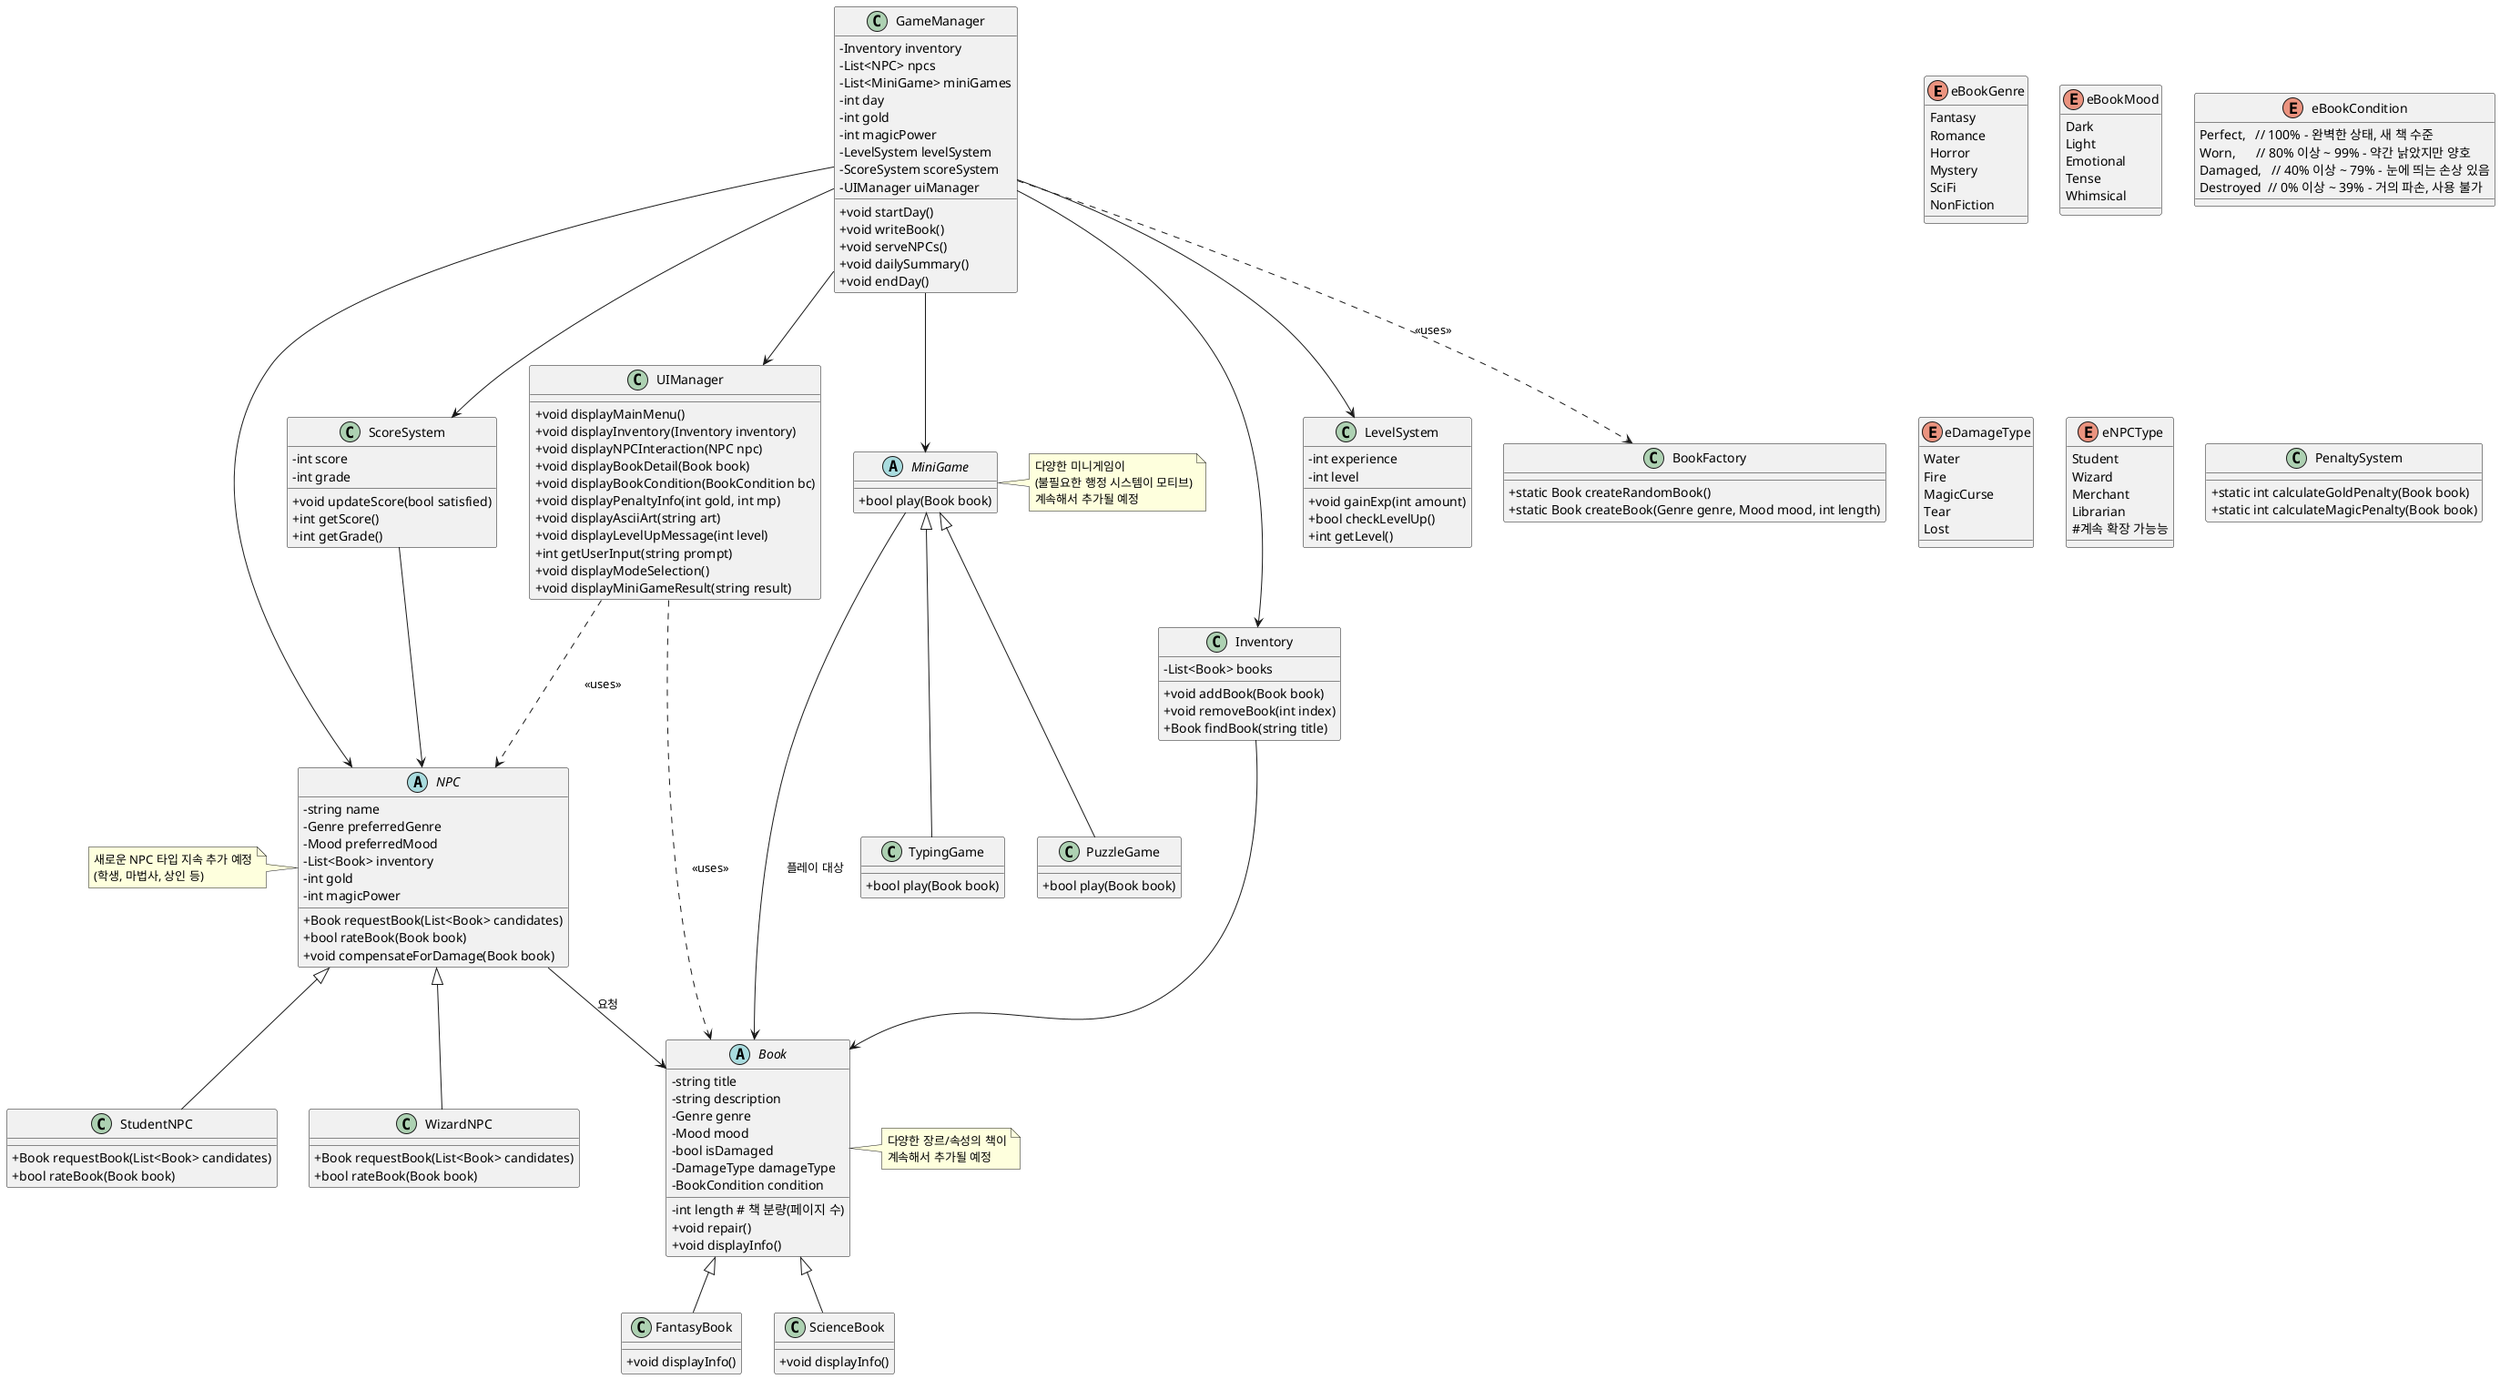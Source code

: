 @startuml
skinparam classAttributeIconSize 0
' skinparam linetype ortho
skinparam visibilityModifier true

' ============================= '
'          ENUM 정의            '
' ============================= '

enum eBookGenre {
  Fantasy
  Romance
  Horror
  Mystery
  SciFi
  NonFiction
}

enum eBookMood {
  Dark
  Light
  Emotional
  Tense
  Whimsical
}

enum eBookCondition {
  Perfect,   // 100% - 완벽한 상태, 새 책 수준
  Worn,      // 80% 이상 ~ 99% - 약간 낡았지만 양호
  Damaged,   // 40% 이상 ~ 79% - 눈에 띄는 손상 있음
  Destroyed  // 0% 이상 ~ 39% - 거의 파손, 사용 불가
}

enum eDamageType {
  Water
  Fire
  MagicCurse
  Tear
  Lost
}

enum eNPCType {
  Student
  Wizard
  Merchant
  Librarian
  # 계속 확장 가능능
}

' ============================= '
'         추상 클래스           '
' ============================= '

abstract class Book {
  - string title
  - string description
  - Genre genre
  - Mood mood
  - int length # 책 분량(페이지 수)
  - bool isDamaged
  - DamageType damageType
  - BookCondition condition

  + void repair()
  + void displayInfo()
}
note right of Book
  다양한 장르/속성의 책이
  계속해서 추가될 예정
end note

abstract class NPC {
  - string name
  - Genre preferredGenre
  - Mood preferredMood
  - List<Book> inventory
  - int gold
  - int magicPower

  + Book requestBook(List<Book> candidates)
  + bool rateBook(Book book)
  + void compensateForDamage(Book book)
}
note left of NPC
  새로운 NPC 타입 지속 추가 예정
  (학생, 마법사, 상인 등)
end note

abstract class MiniGame {
  + bool play(Book book)
}
note right of MiniGame
  다양한 미니게임이
  (불필요한 행정 시스템이 모티브)
  계속해서 추가될 예정
end note

' ============================= '
'         구체 클래스           '
' ============================= '

class FantasyBook extends Book {
  + void displayInfo()
}

class ScienceBook extends Book {
  + void displayInfo()
}

class StudentNPC extends NPC {
  + Book requestBook(List<Book> candidates)
  + bool rateBook(Book book)
}

class WizardNPC extends NPC {
  + Book requestBook(List<Book> candidates)
  + bool rateBook(Book book)
}

class TypingGame extends MiniGame {
  + bool play(Book book)
}

class PuzzleGame extends MiniGame {
  + bool play(Book book)
}

' ============================= '
'         시스템 클래스         '
' ============================= '

class Inventory {
  - List<Book> books
  + void addBook(Book book)
  + void removeBook(int index)
  + Book findBook(string title)
}

class LevelSystem {
  - int experience
  - int level
  + void gainExp(int amount)
  + bool checkLevelUp()
  + int getLevel()
}

class ScoreSystem {
  - int score
  - int grade
  + void updateScore(bool satisfied)
  + int getScore()
  + int getGrade()
}

class UIManager {
  + void displayMainMenu()
  + void displayInventory(Inventory inventory)
  + void displayNPCInteraction(NPC npc)
  + void displayBookDetail(Book book)
  + void displayBookCondition(BookCondition bc)
  + void displayPenaltyInfo(int gold, int mp)
  + void displayAsciiArt(string art)
  + void displayLevelUpMessage(int level)
  + int getUserInput(string prompt)
  + void displayModeSelection()
  + void displayMiniGameResult(string result)
}

class GameManager {
  - Inventory inventory
  - List<NPC> npcs
  - List<MiniGame> miniGames
  - int day
  - int gold
  - int magicPower
  - LevelSystem levelSystem
  - ScoreSystem scoreSystem
  - UIManager uiManager
  + void startDay()
  + void writeBook()
  + void serveNPCs()
  + void dailySummary()
  + void endDay()
}

class PenaltySystem {
  + static int calculateGoldPenalty(Book book)
  + static int calculateMagicPenalty(Book book)
}

class BookFactory {
  + static Book createRandomBook()
  + static Book createBook(Genre genre, Mood mood, int length)
}


' ============================= '
'       관계 및 의존성 설정      '
' ============================= '

GameManager --> Inventory
GameManager --> NPC
GameManager --> MiniGame
GameManager --> LevelSystem
GameManager --> ScoreSystem
GameManager --> UIManager

Inventory --> Book
NPC --> Book : 요청
MiniGame --> Book : 플레이 대상
ScoreSystem --> NPC

UIManager ..> Book : <<uses>>
UIManager ..> NPC : <<uses>>

GameManager ..> BookFactory : <<uses>>

@enduml